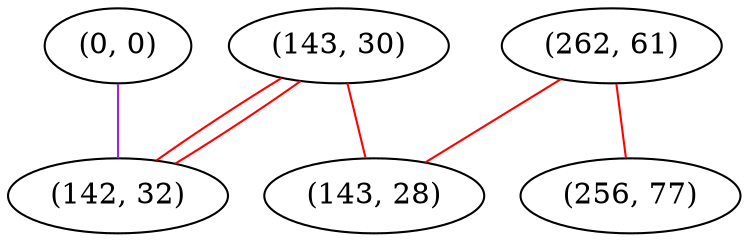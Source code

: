 graph "" {
"(0, 0)";
"(262, 61)";
"(143, 30)";
"(256, 77)";
"(143, 28)";
"(142, 32)";
"(0, 0)" -- "(142, 32)"  [color=purple, key=0, weight=4];
"(262, 61)" -- "(143, 28)"  [color=red, key=0, weight=1];
"(262, 61)" -- "(256, 77)"  [color=red, key=0, weight=1];
"(143, 30)" -- "(143, 28)"  [color=red, key=0, weight=1];
"(143, 30)" -- "(142, 32)"  [color=red, key=0, weight=1];
"(143, 30)" -- "(142, 32)"  [color=red, key=1, weight=1];
}
